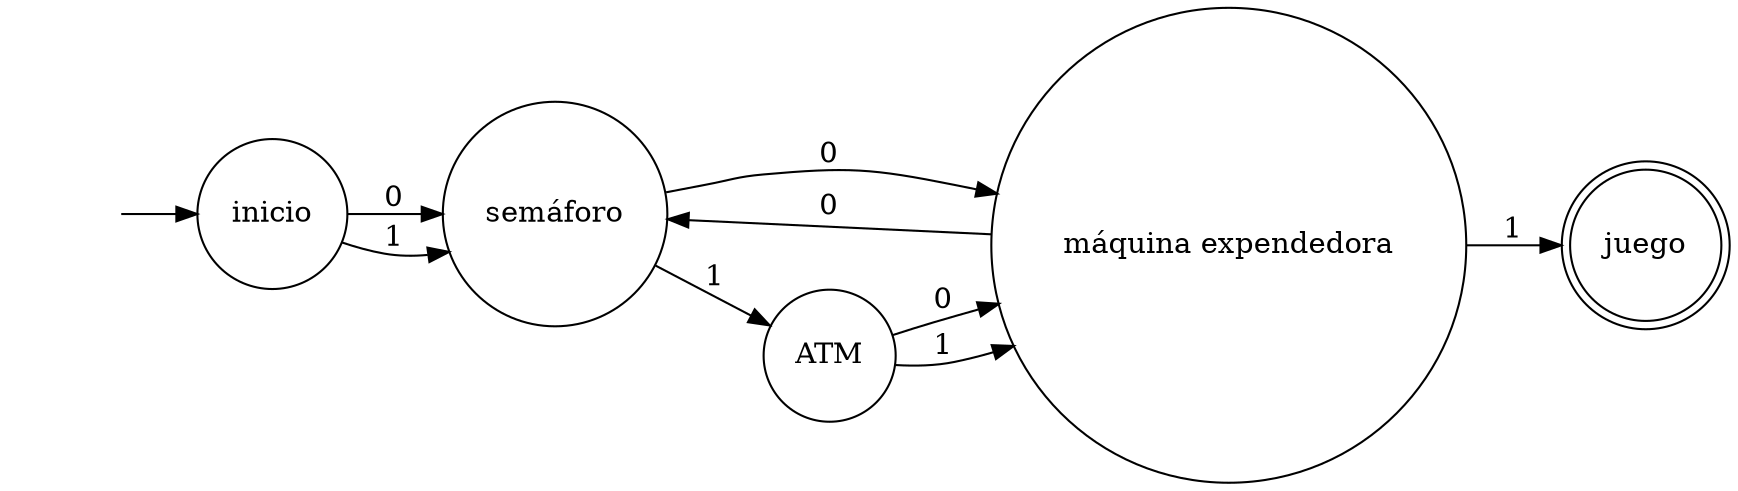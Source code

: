 digraph "Juego Completo simple" {
	graph [rankdir=LR]
	"" [label="" shape=plaintext]
	juego [label=juego shape=doublecircle]
	ATM [label=ATM shape=circle]
	inicio [label=inicio shape=circle]
	"máquina expendedora" [label="máquina expendedora" shape=circle]
	"semáforo" [label="semáforo" shape=circle]
	"" -> inicio [label=""]
	inicio -> "semáforo" [label=0]
	inicio -> "semáforo" [label=1]
	"semáforo" -> "máquina expendedora" [label=0]
	"semáforo" -> ATM [label=1]
	ATM -> "máquina expendedora" [label=0]
	ATM -> "máquina expendedora" [label=1]
	"máquina expendedora" -> "semáforo" [label=0]
	"máquina expendedora" -> juego [label=1]
}
